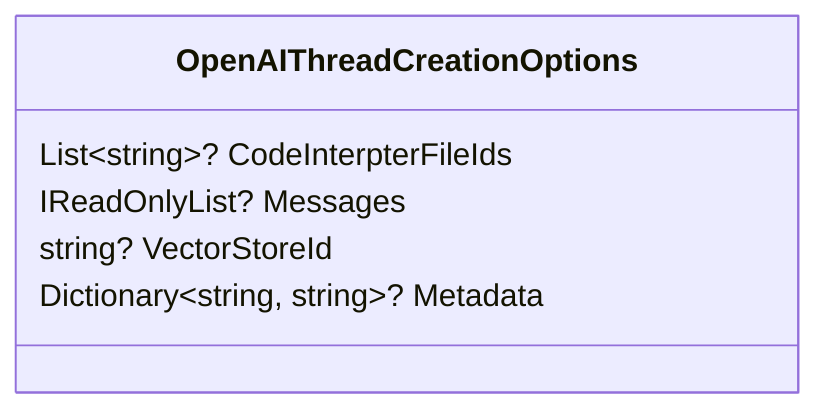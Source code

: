 classDiagram

    class OpenAIThreadCreationOptions {
        List~string~? CodeInterpterFileIds
        IReadOnlyList<ChatMessageContent>? Messages
        string? VectorStoreId
        Dictionary~string, string~? Metadata
    }